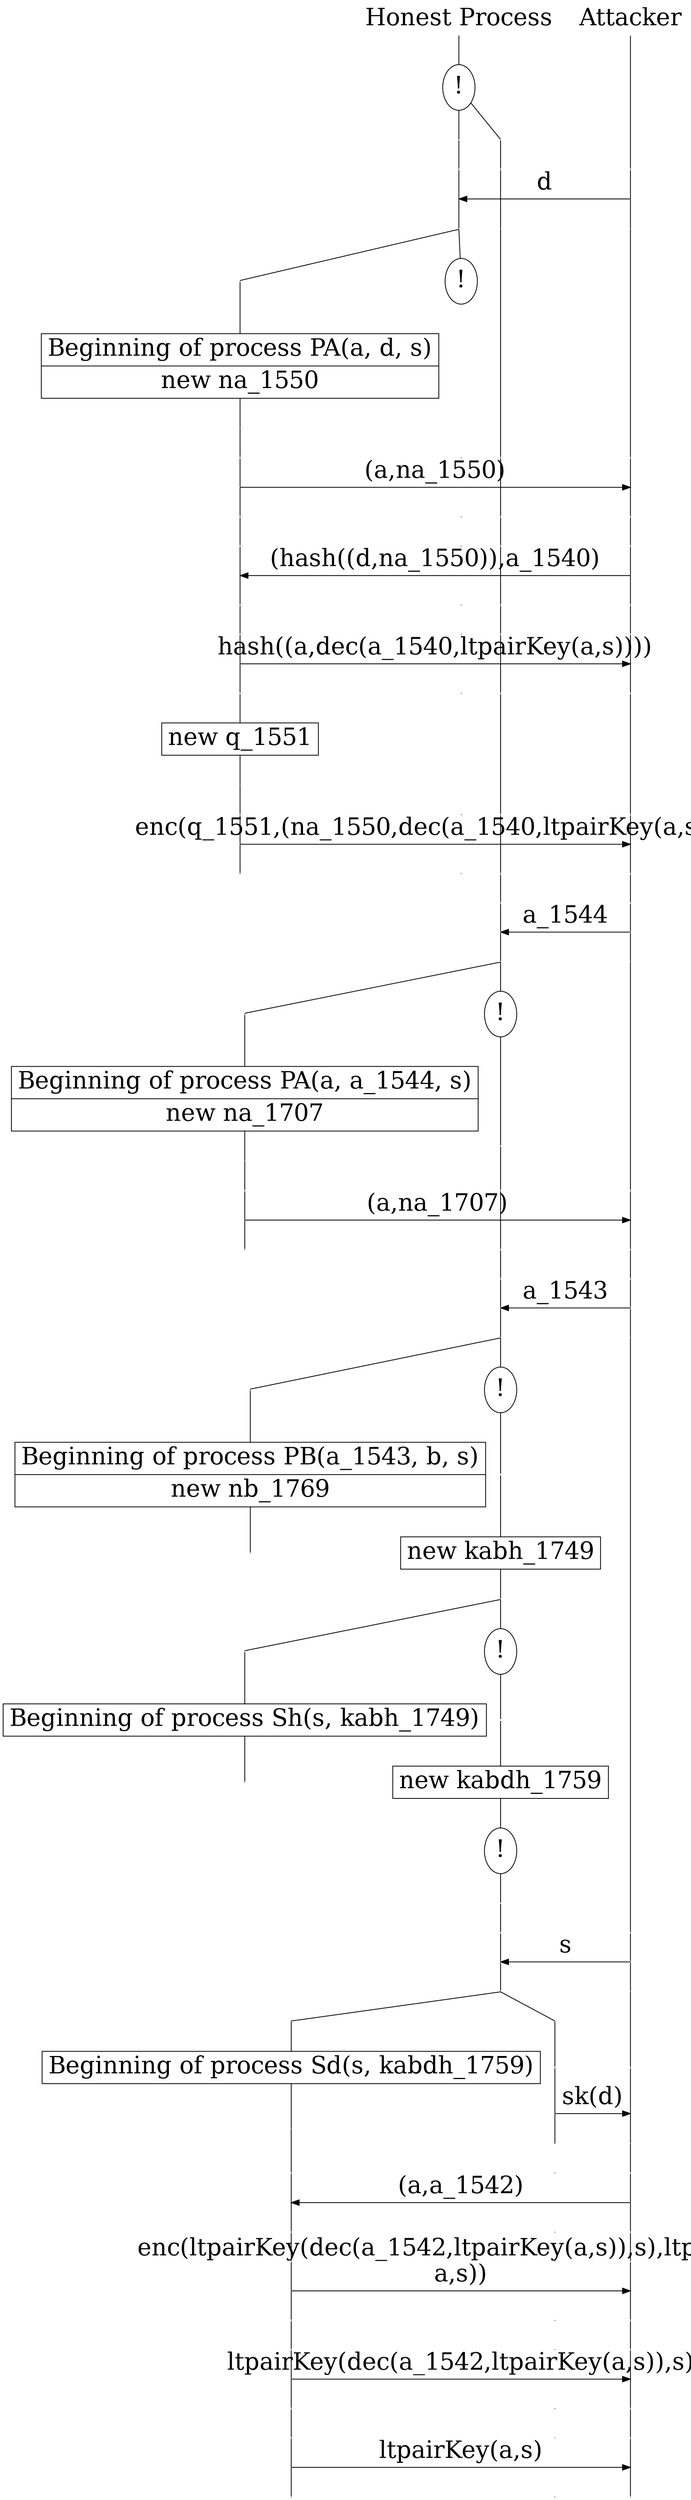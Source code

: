digraph {
graph [ordering = out]
edge [arrowhead = none, fontsize = 30]
node [shape = point, width = 0, height = 0, fontsize = 30]
Att__0 [label = "Attacker", shape = plaintext]
P0__0 [label = "Honest Process", shape = plaintext]
{rank = same; P0__0 Att__0}
P0__0 -> P0__1 [label = "", weight = 100]
P0__1 [label = "!", shape = ellipse]
{rank = same; P0_1__1 P0_0__1}
P0_1__1 [label = "", fixedsize = false, width = 0, height = 0, shape = none]
P0__1 -> P0_1__1 [label = ""]
P0_0__1 [label = "", fixedsize = false, width = 0, height = 0, shape = none]
P0__1 -> P0_0__1 [label = ""]
P0_1__1 -> P0_1__2 [label = "", weight = 100]
P0_0__1 -> P0_0__2 [label = "", weight = 100]
Att__0 -> P__1 [label = "", weight = 100]
{rank = same; P__1 P0_0__2 P0_1__2}
P0_1__2 -> P0_1__3 [label = "", weight = 100]
P__1 -> P__2 [label = "", weight = 100]
{rank = same; P__2 P0_1__3}
P0_1__3 -> P__2 [label = "d", arrowhead = normal, dir = back]
P0_1__3 -> P0_1__4 [label = "", weight = 100]
P0_0__2 -> P0_0__3 [label = "", weight = 100]
P__2 -> P__3 [label = "", weight = 100]
{rank = same; P__3 P0_0__3 P0_1__4}
/*RPar */
P0_1__4 -> P0_1_1__4 [label = ""]
P0_1__4 -> P0_1_0__4 [label = ""]
P0_1__4 [label = "", fixedsize = false, width = 0, height = 0, shape = none]
{rank = same; P0_1_0__4 P0_1_1__4}
P0_1_0__4 [label = "!", shape = ellipse]
P0_1_1__4 -> P0_1_1__5 [label = "", weight = 100]
P0_1_1__5 [shape = record, label = "{ Beginning of process PA(a, d, s) | new na_1550}"]
P0_1_1__5 -> P0_1_1__6 [label = "", weight = 100]
P0_1_1__6 -> P0_1_1__7 [label = "", weight = 100]
P0_1_0__5 [label = "", style = invisible]
P0_1_0__4 -> P0_1_0__5 [label = "", weight = 100, style = invisible]
P0_0__3 -> P0_0__4 [label = "", weight = 100]
P__3 -> P__4 [label = "", weight = 100]
{rank = same; P__4 P0_0__4 P0_1_0__5 P0_1_1__7}
P0_1_1__7 -> P0_1_1__8 [label = "", weight = 100]
P__4 -> P__5 [label = "", weight = 100]
{rank = same; P__5 P0_1_1__8}
P0_1_1__8 -> P__5 [label = "(a,na_1550)", arrowhead = normal]
P0_1_1__8 -> P0_1_1__9 [label = "", weight = 100]
P0_1_0__6 [label = "", style = invisible]
P0_1_0__5 -> P0_1_0__6 [label = "", weight = 100, style = invisible]
P0_0__4 -> P0_0__5 [label = "", weight = 100]
P__5 -> P__6 [label = "", weight = 100]
{rank = same; P__6 P0_0__5 P0_1_0__6 P0_1_1__9}
P0_1_1__9 -> P0_1_1__10 [label = "", weight = 100]
P0_1_0__7 [label = "", style = invisible]
P0_1_0__6 -> P0_1_0__7 [label = "", weight = 100, style = invisible]
P0_0__5 -> P0_0__6 [label = "", weight = 100]
P__6 -> P__7 [label = "", weight = 100]
{rank = same; P__7 P0_0__6 P0_1_0__7 P0_1_1__10}
P0_1_1__10 -> P0_1_1__11 [label = "", weight = 100]
P__7 -> P__8 [label = "", weight = 100]
{rank = same; P__8 P0_1_1__11}
P0_1_1__11 -> P__8 [label = "(hash((d,na_1550)),a_1540)", arrowhead = normal, dir = back]
P0_1_1__11 -> P0_1_1__12 [label = "", weight = 100]
P0_1_0__8 [label = "", style = invisible]
P0_1_0__7 -> P0_1_0__8 [label = "", weight = 100, style = invisible]
P0_0__6 -> P0_0__7 [label = "", weight = 100]
P__8 -> P__9 [label = "", weight = 100]
{rank = same; P__9 P0_0__7 P0_1_0__8 P0_1_1__12}
P0_1_1__12 -> P0_1_1__13 [label = "", weight = 100]
P0_1_0__9 [label = "", style = invisible]
P0_1_0__8 -> P0_1_0__9 [label = "", weight = 100, style = invisible]
P0_0__7 -> P0_0__8 [label = "", weight = 100]
P__9 -> P__10 [label = "", weight = 100]
{rank = same; P__10 P0_0__8 P0_1_0__9 P0_1_1__13}
P0_1_1__13 -> P0_1_1__14 [label = "", weight = 100]
P__10 -> P__11 [label = "", weight = 100]
{rank = same; P__11 P0_1_1__14}
P0_1_1__14 -> P__11 [label = "hash((a,dec(a_1540,ltpairKey(a,s))))", arrowhead = normal]
P0_1_1__14 -> P0_1_1__15 [label = "", weight = 100]
P0_1_0__10 [label = "", style = invisible]
P0_1_0__9 -> P0_1_0__10 [label = "", weight = 100, style = invisible]
P0_0__8 -> P0_0__9 [label = "", weight = 100]
P__11 -> P__12 [label = "", weight = 100]
{rank = same; P__12 P0_0__9 P0_1_0__10 P0_1_1__15}
P0_1_1__15 -> P0_1_1__16 [label = "", weight = 100]
P0_1_1__16 [shape = record, label = "{ new q_1551}"]
P0_1_1__16 -> P0_1_1__17 [label = "", weight = 100]
P0_1_1__17 -> P0_1_1__18 [label = "", weight = 100]
P0_1_0__11 [label = "", style = invisible]
P0_1_0__10 -> P0_1_0__11 [label = "", weight = 100, style = invisible]
P0_0__9 -> P0_0__10 [label = "", weight = 100]
P__12 -> P__13 [label = "", weight = 100]
{rank = same; P__13 P0_0__10 P0_1_0__11 P0_1_1__18}
P0_1_1__18 -> P0_1_1__19 [label = "", weight = 100]
P__13 -> P__14 [label = "", weight = 100]
{rank = same; P__14 P0_1_1__19}
P0_1_1__19 -> P__14 [label = "enc(q_1551,(na_1550,dec(a_1540,ltpairKey(a,s))))", arrowhead = normal]
P0_1_1__19 -> P0_1_1__20 [label = "", weight = 100]
P0_1_0__12 [label = "", style = invisible]
P0_1_0__11 -> P0_1_0__12 [label = "", weight = 100, style = invisible]
P0_0__10 -> P0_0__11 [label = "", weight = 100]
P__14 -> P__15 [label = "", weight = 100]
{rank = same; P__15 P0_0__11 P0_1_0__12 P0_1_1__20}
P0_0__11 -> P0_0__12 [label = "", weight = 100]
P__15 -> P__16 [label = "", weight = 100]
{rank = same; P__16 P0_0__12}
P0_0__12 -> P0_0__13 [label = "", weight = 100]
P__16 -> P__17 [label = "", weight = 100]
{rank = same; P__17 P0_0__13}
P0_0__13 -> P__17 [label = "a_1544", arrowhead = normal, dir = back]
P0_0__13 -> P0_0__14 [label = "", weight = 100]
P__17 -> P__18 [label = "", weight = 100]
{rank = same; P__18 P0_0__14}
/*RPar */
P0_0__14 -> P0_0_1__14 [label = ""]
P0_0__14 -> P0_0_0__14 [label = ""]
P0_0__14 [label = "", fixedsize = false, width = 0, height = 0, shape = none]
{rank = same; P0_0_0__14 P0_0_1__14}
P0_0_0__14 [label = "!", shape = ellipse]
P0_0_0_0__14 [label = "", fixedsize = false, width = 0, height = 0, shape = none]
P0_0_0__14 -> P0_0_0_0__14 [label = "", weight = 100]
P0_0_1__14 -> P0_0_1__15 [label = "", weight = 100]
P0_0_1__15 [shape = record, label = "{ Beginning of process PA(a, a_1544, s) | new na_1707}"]
P0_0_1__15 -> P0_0_1__16 [label = "", weight = 100]
P0_0_1__16 -> P0_0_1__17 [label = "", weight = 100]
P0_0_0_0__14 -> P0_0_0_0__15 [label = "", weight = 100]
P__18 -> P__19 [label = "", weight = 100]
{rank = same; P__19 P0_0_0_0__15 P0_0_1__17}
P0_0_1__17 -> P0_0_1__18 [label = "", weight = 100]
P__19 -> P__20 [label = "", weight = 100]
{rank = same; P__20 P0_0_1__18}
P0_0_1__18 -> P__20 [label = "(a,na_1707)", arrowhead = normal]
P0_0_1__18 -> P0_0_1__19 [label = "", weight = 100]
P0_0_0_0__15 -> P0_0_0_0__16 [label = "", weight = 100]
P__20 -> P__21 [label = "", weight = 100]
{rank = same; P__21 P0_0_0_0__16 P0_0_1__19}
P0_0_0_0__16 -> P0_0_0_0__17 [label = "", weight = 100]
P__21 -> P__22 [label = "", weight = 100]
{rank = same; P__22 P0_0_0_0__17}
P0_0_0_0__17 -> P0_0_0_0__18 [label = "", weight = 100]
P__22 -> P__23 [label = "", weight = 100]
{rank = same; P__23 P0_0_0_0__18}
P0_0_0_0__18 -> P__23 [label = "a_1543", arrowhead = normal, dir = back]
P0_0_0_0__18 -> P0_0_0_0__19 [label = "", weight = 100]
P__23 -> P__24 [label = "", weight = 100]
{rank = same; P__24 P0_0_0_0__19}
/*RPar */
P0_0_0_0__19 -> P0_0_0_0_1__19 [label = ""]
P0_0_0_0__19 -> P0_0_0_0_0__19 [label = ""]
P0_0_0_0__19 [label = "", fixedsize = false, width = 0, height = 0, shape = none]
{rank = same; P0_0_0_0_0__19 P0_0_0_0_1__19}
P0_0_0_0_0__19 [label = "!", shape = ellipse]
P0_0_0_0_0_0__19 [label = "", fixedsize = false, width = 0, height = 0, shape = none]
P0_0_0_0_0__19 -> P0_0_0_0_0_0__19 [label = "", weight = 100]
P0_0_0_0_0_0__19 -> P0_0_0_0_0_0__20 [label = "", weight = 100]
P0_0_0_0_0_0__20 [shape = record, label = "{ new kabh_1749}"]
P0_0_0_0_0_0__20 -> P0_0_0_0_0_0__21 [label = "", weight = 100]
/*RPar */
P0_0_0_0_0_0__21 -> P0_0_0_0_0_0_1__21 [label = ""]
P0_0_0_0_0_0__21 -> P0_0_0_0_0_0_0__21 [label = ""]
P0_0_0_0_0_0__21 [label = "", fixedsize = false, width = 0, height = 0, shape = none]
{rank = same; P0_0_0_0_0_0_0__21 P0_0_0_0_0_0_1__21}
P0_0_0_0_0_0_0__21 [label = "!", shape = ellipse]
P0_0_0_0_0_0_0_0__21 [label = "", fixedsize = false, width = 0, height = 0, shape = none]
P0_0_0_0_0_0_0__21 -> P0_0_0_0_0_0_0_0__21 [label = "", weight = 100]
P0_0_0_0_0_0_0_0__21 -> P0_0_0_0_0_0_0_0__22 [label = "", weight = 100]
P0_0_0_0_0_0_0_0__22 [shape = record, label = "{ new kabdh_1759}"]
P0_0_0_0_0_0_0_0__22 -> P0_0_0_0_0_0_0_0__23 [label = "", weight = 100]
P0_0_0_0_0_0_0_0__23 [label = "!", shape = ellipse]
P0_0_0_0_0_0_0_0_0__23 [label = "", fixedsize = false, width = 0, height = 0, shape = none]
P0_0_0_0_0_0_0_0__23 -> P0_0_0_0_0_0_0_0_0__23 [label = "", weight = 100]
P0_0_0_0_0_0_1__21 -> P0_0_0_0_0_0_1__22 [label = "", weight = 100]
P0_0_0_0_0_0_1__22 [shape = record, label = "{ Beginning of process Sh(s, kabh_1749)}"]
P0_0_0_0_0_0_1__22 -> P0_0_0_0_0_0_1__23 [label = "", weight = 100]
P0_0_0_0_1__19 -> P0_0_0_0_1__20 [label = "", weight = 100]
P0_0_0_0_1__20 [shape = record, label = "{ Beginning of process PB(a_1543, b, s) | new nb_1769}"]
P0_0_0_0_1__20 -> P0_0_0_0_1__21 [label = "", weight = 100]
P0_0_0_0_0_0_0_0_0__23 -> P0_0_0_0_0_0_0_0_0__24 [label = "", weight = 100]
P__24 -> P__25 [label = "", weight = 100]
{rank = same; P__25 P0_0_0_0_0_0_0_0_0__24}
P0_0_0_0_0_0_0_0_0__24 -> P0_0_0_0_0_0_0_0_0__25 [label = "", weight = 100]
P__25 -> P__26 [label = "", weight = 100]
{rank = same; P__26 P0_0_0_0_0_0_0_0_0__25}
P0_0_0_0_0_0_0_0_0__25 -> P__26 [label = "s", arrowhead = normal, dir = back]
P0_0_0_0_0_0_0_0_0__25 -> P0_0_0_0_0_0_0_0_0__26 [label = "", weight = 100]
P__26 -> P__27 [label = "", weight = 100]
{rank = same; P__27 P0_0_0_0_0_0_0_0_0__26}
/*RPar */
P0_0_0_0_0_0_0_0_0__26 -> P0_0_0_0_0_0_0_0_0_1__26 [label = ""]
P0_0_0_0_0_0_0_0_0__26 -> P0_0_0_0_0_0_0_0_0_0__26 [label = ""]
P0_0_0_0_0_0_0_0_0__26 [label = "", fixedsize = false, width = 0, height = 0, shape = none]
{rank = same; P0_0_0_0_0_0_0_0_0_0__26 P0_0_0_0_0_0_0_0_0_1__26}
P0_0_0_0_0_0_0_0_0_0__26 -> P0_0_0_0_0_0_0_0_0_0__27 [label = "", weight = 100]
P__27 -> P__28 [label = "", weight = 100]
{rank = same; P__28 P0_0_0_0_0_0_0_0_0_0__27}
P0_0_0_0_0_0_0_0_0_0__27 -> P0_0_0_0_0_0_0_0_0_0__28 [label = "", weight = 100]
P__28 -> P__29 [label = "", weight = 100]
{rank = same; P__29 P0_0_0_0_0_0_0_0_0_0__28}
P0_0_0_0_0_0_0_0_0_0__28 -> P__29 [label = "sk(d)", arrowhead = normal]
P0_0_0_0_0_0_0_0_0_0__28 -> P0_0_0_0_0_0_0_0_0_0__29 [label = "", weight = 100]
P__29 -> P__30 [label = "", weight = 100]
{rank = same; P__30 P0_0_0_0_0_0_0_0_0_0__29}
P0_0_0_0_0_0_0_0_0_1__26 -> P0_0_0_0_0_0_0_0_0_1__27 [label = "", weight = 100]
P0_0_0_0_0_0_0_0_0_1__27 [shape = record, label = "{ Beginning of process Sd(s, kabdh_1759)}"]
P0_0_0_0_0_0_0_0_0_1__27 -> P0_0_0_0_0_0_0_0_0_1__28 [label = "", weight = 100]
P0_0_0_0_0_0_0_0_0_1__28 -> P0_0_0_0_0_0_0_0_0_1__29 [label = "", weight = 100]
P0_0_0_0_0_0_0_0_0_0__30 [label = "", style = invisible]
P0_0_0_0_0_0_0_0_0_0__29 -> P0_0_0_0_0_0_0_0_0_0__30 [label = "", weight = 100, style = invisible]
P__30 -> P__31 [label = "", weight = 100]
{rank = same; P__31 P0_0_0_0_0_0_0_0_0_0__30 P0_0_0_0_0_0_0_0_0_1__29}
P0_0_0_0_0_0_0_0_0_1__29 -> P0_0_0_0_0_0_0_0_0_1__30 [label = "", weight = 100]
P__31 -> P__32 [label = "", weight = 100]
{rank = same; P__32 P0_0_0_0_0_0_0_0_0_1__30}
P0_0_0_0_0_0_0_0_0_1__30 -> P__32 [label = "(a,a_1542)", arrowhead = normal, dir = back]
P0_0_0_0_0_0_0_0_0_1__30 -> P0_0_0_0_0_0_0_0_0_1__31 [label = "", weight = 100]
P0_0_0_0_0_0_0_0_0_0__31 [label = "", style = invisible]
P0_0_0_0_0_0_0_0_0_0__30 -> P0_0_0_0_0_0_0_0_0_0__31 [label = "", weight = 100, style = invisible]
P__32 -> P__33 [label = "", weight = 100]
{rank = same; P__33 P0_0_0_0_0_0_0_0_0_0__31 P0_0_0_0_0_0_0_0_0_1__31}
P0_0_0_0_0_0_0_0_0_1__31 -> P0_0_0_0_0_0_0_0_0_1__32 [label = "", weight = 100]
P0_0_0_0_0_0_0_0_0_0__32 [label = "", style = invisible]
P0_0_0_0_0_0_0_0_0_0__31 -> P0_0_0_0_0_0_0_0_0_0__32 [label = "", weight = 100, style = invisible]
P__33 -> P__34 [label = "", weight = 100]
{rank = same; P__34 P0_0_0_0_0_0_0_0_0_0__32 P0_0_0_0_0_0_0_0_0_1__32}
P0_0_0_0_0_0_0_0_0_1__32 -> P0_0_0_0_0_0_0_0_0_1__33 [label = "", weight = 100]
P__34 -> P__35 [label = "", weight = 100]
{rank = same; P__35 P0_0_0_0_0_0_0_0_0_1__33}
P0_0_0_0_0_0_0_0_0_1__33 -> P__35 [label = "enc(ltpairKey(dec(a_1542,ltpairKey(a,s)),s),ltpairKey(\na,s))", arrowhead = normal]
P0_0_0_0_0_0_0_0_0_1__33 -> P0_0_0_0_0_0_0_0_0_1__34 [label = "", weight = 100]
P0_0_0_0_0_0_0_0_0_0__33 [label = "", style = invisible]
P0_0_0_0_0_0_0_0_0_0__32 -> P0_0_0_0_0_0_0_0_0_0__33 [label = "", weight = 100, style = invisible]
P__35 -> P__36 [label = "", weight = 100]
{rank = same; P__36 P0_0_0_0_0_0_0_0_0_0__33 P0_0_0_0_0_0_0_0_0_1__34}
P0_0_0_0_0_0_0_0_0_1__34 -> P0_0_0_0_0_0_0_0_0_1__35 [label = "", weight = 100]
P0_0_0_0_0_0_0_0_0_0__34 [label = "", style = invisible]
P0_0_0_0_0_0_0_0_0_0__33 -> P0_0_0_0_0_0_0_0_0_0__34 [label = "", weight = 100, style = invisible]
P__36 -> P__37 [label = "", weight = 100]
{rank = same; P__37 P0_0_0_0_0_0_0_0_0_0__34 P0_0_0_0_0_0_0_0_0_1__35}
P0_0_0_0_0_0_0_0_0_1__35 -> P0_0_0_0_0_0_0_0_0_1__36 [label = "", weight = 100]
P__37 -> P__38 [label = "", weight = 100]
{rank = same; P__38 P0_0_0_0_0_0_0_0_0_1__36}
P0_0_0_0_0_0_0_0_0_1__36 -> P__38 [label = "ltpairKey(dec(a_1542,ltpairKey(a,s)),s)", arrowhead = normal]
P0_0_0_0_0_0_0_0_0_1__36 -> P0_0_0_0_0_0_0_0_0_1__37 [label = "", weight = 100]
P0_0_0_0_0_0_0_0_0_0__35 [label = "", style = invisible]
P0_0_0_0_0_0_0_0_0_0__34 -> P0_0_0_0_0_0_0_0_0_0__35 [label = "", weight = 100, style = invisible]
P__38 -> P__39 [label = "", weight = 100]
{rank = same; P__39 P0_0_0_0_0_0_0_0_0_0__35 P0_0_0_0_0_0_0_0_0_1__37}
P0_0_0_0_0_0_0_0_0_1__37 -> P0_0_0_0_0_0_0_0_0_1__38 [label = "", weight = 100]
P0_0_0_0_0_0_0_0_0_0__36 [label = "", style = invisible]
P0_0_0_0_0_0_0_0_0_0__35 -> P0_0_0_0_0_0_0_0_0_0__36 [label = "", weight = 100, style = invisible]
P__39 -> P__40 [label = "", weight = 100]
{rank = same; P__40 P0_0_0_0_0_0_0_0_0_0__36 P0_0_0_0_0_0_0_0_0_1__38}
P0_0_0_0_0_0_0_0_0_1__38 -> P0_0_0_0_0_0_0_0_0_1__39 [label = "", weight = 100]
P__40 -> P__41 [label = "", weight = 100]
{rank = same; P__41 P0_0_0_0_0_0_0_0_0_1__39}
P0_0_0_0_0_0_0_0_0_1__39 -> P__41 [label = "ltpairKey(a,s)", arrowhead = normal]
P0_0_0_0_0_0_0_0_0_1__39 -> P0_0_0_0_0_0_0_0_0_1__40 [label = "", weight = 100]
P0_0_0_0_0_0_0_0_0_0__37 [label = "", style = invisible]
P0_0_0_0_0_0_0_0_0_0__36 -> P0_0_0_0_0_0_0_0_0_0__37 [label = "", weight = 100, style = invisible]
P__41 -> P__42 [label = "", weight = 100]
{rank = same; P__42 P0_0_0_0_0_0_0_0_0_0__37 P0_0_0_0_0_0_0_0_0_1__40}
}